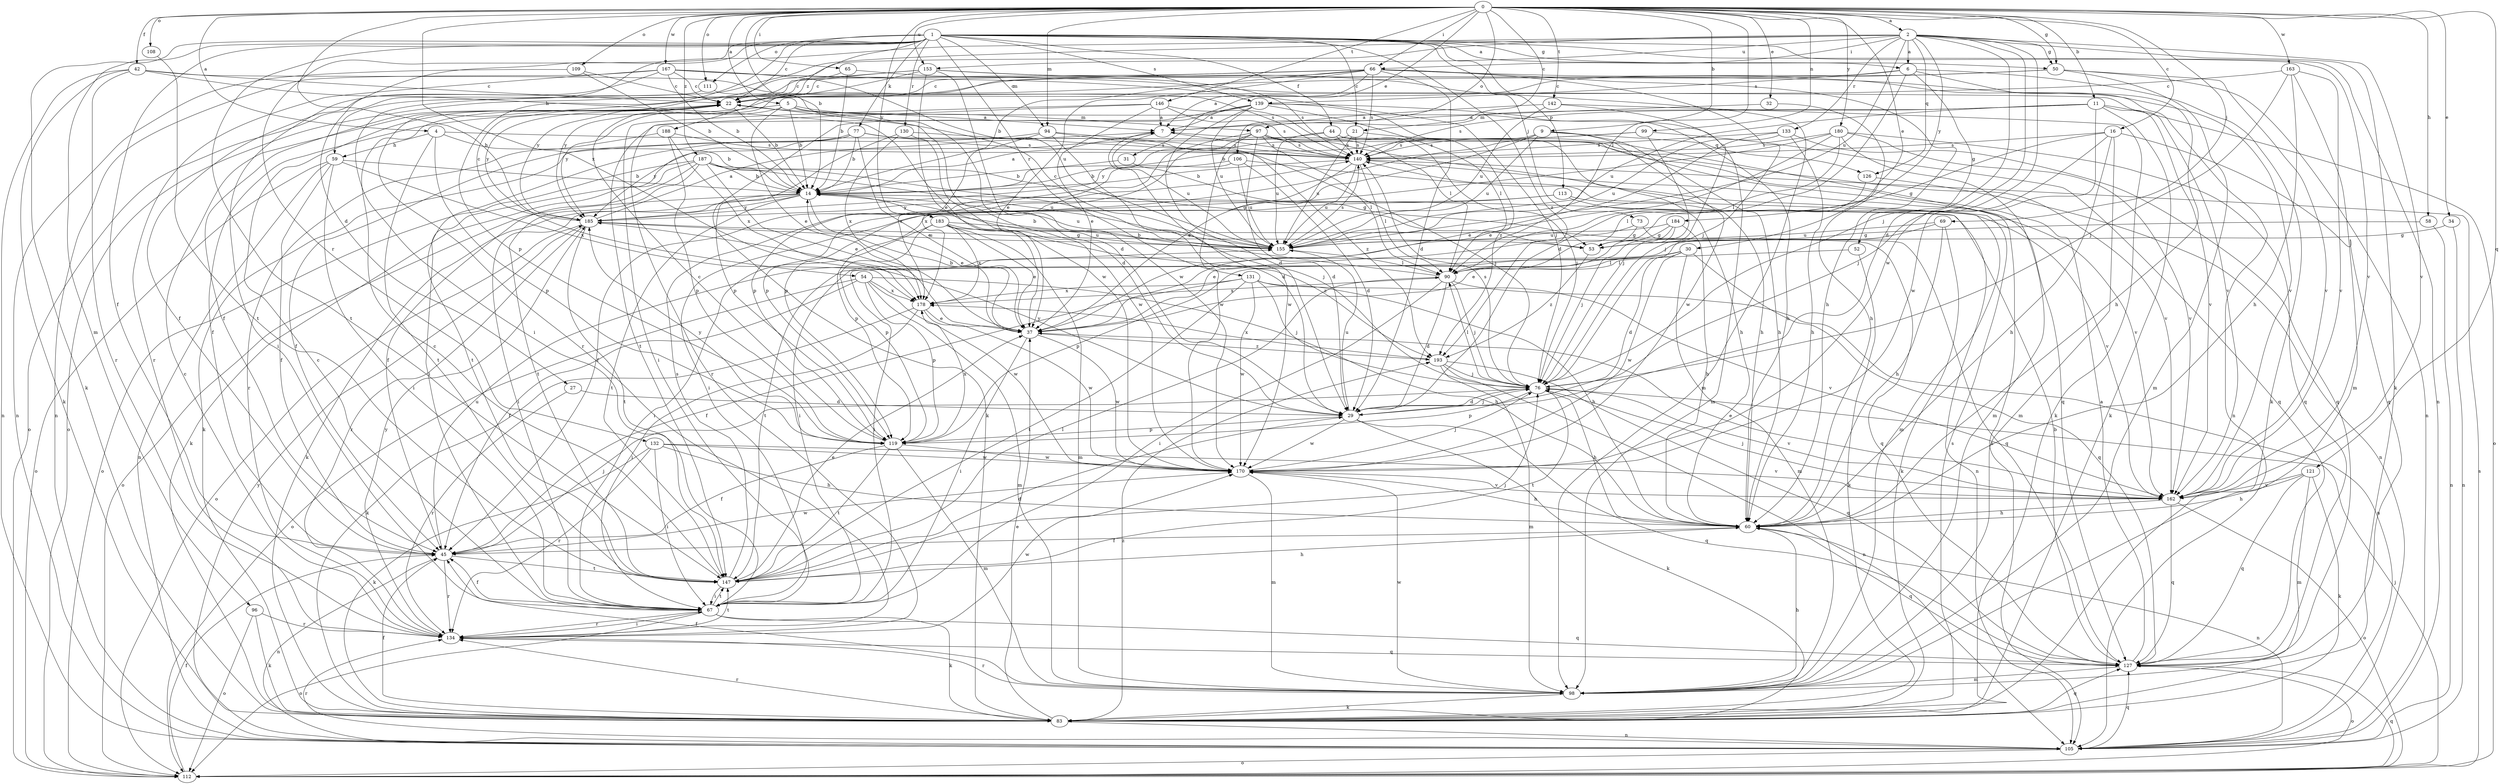 strict digraph  {
0;
1;
2;
4;
5;
6;
7;
9;
11;
14;
16;
21;
22;
27;
29;
30;
31;
32;
34;
37;
42;
44;
45;
50;
52;
53;
54;
58;
59;
60;
65;
66;
67;
69;
73;
76;
77;
83;
90;
94;
96;
97;
98;
99;
105;
106;
108;
109;
111;
112;
113;
119;
121;
126;
127;
130;
131;
132;
133;
134;
139;
140;
142;
146;
147;
153;
155;
162;
163;
167;
170;
178;
180;
183;
184;
185;
187;
188;
193;
0 -> 2  [label=a];
0 -> 4  [label=a];
0 -> 5  [label=a];
0 -> 9  [label=b];
0 -> 11  [label=b];
0 -> 14  [label=b];
0 -> 16  [label=c];
0 -> 21  [label=c];
0 -> 30  [label=e];
0 -> 31  [label=e];
0 -> 32  [label=e];
0 -> 34  [label=e];
0 -> 42  [label=f];
0 -> 50  [label=g];
0 -> 54  [label=h];
0 -> 58  [label=h];
0 -> 65  [label=i];
0 -> 66  [label=i];
0 -> 69  [label=j];
0 -> 90  [label=l];
0 -> 94  [label=m];
0 -> 99  [label=n];
0 -> 106  [label=o];
0 -> 108  [label=o];
0 -> 109  [label=o];
0 -> 111  [label=o];
0 -> 121  [label=q];
0 -> 142  [label=t];
0 -> 146  [label=t];
0 -> 153  [label=u];
0 -> 163  [label=w];
0 -> 167  [label=w];
0 -> 178  [label=x];
0 -> 180  [label=y];
0 -> 183  [label=y];
0 -> 187  [label=z];
1 -> 6  [label=a];
1 -> 21  [label=c];
1 -> 22  [label=c];
1 -> 27  [label=d];
1 -> 44  [label=f];
1 -> 45  [label=f];
1 -> 50  [label=g];
1 -> 73  [label=j];
1 -> 77  [label=k];
1 -> 83  [label=k];
1 -> 94  [label=m];
1 -> 96  [label=m];
1 -> 105  [label=n];
1 -> 111  [label=o];
1 -> 113  [label=p];
1 -> 119  [label=p];
1 -> 130  [label=r];
1 -> 131  [label=r];
1 -> 132  [label=r];
1 -> 139  [label=s];
1 -> 147  [label=t];
1 -> 162  [label=v];
1 -> 188  [label=z];
1 -> 193  [label=z];
2 -> 6  [label=a];
2 -> 29  [label=d];
2 -> 50  [label=g];
2 -> 59  [label=h];
2 -> 66  [label=i];
2 -> 67  [label=i];
2 -> 76  [label=j];
2 -> 83  [label=k];
2 -> 126  [label=q];
2 -> 133  [label=r];
2 -> 134  [label=r];
2 -> 153  [label=u];
2 -> 155  [label=u];
2 -> 162  [label=v];
2 -> 170  [label=w];
2 -> 184  [label=y];
4 -> 14  [label=b];
4 -> 59  [label=h];
4 -> 119  [label=p];
4 -> 147  [label=t];
4 -> 162  [label=v];
5 -> 14  [label=b];
5 -> 29  [label=d];
5 -> 37  [label=e];
5 -> 45  [label=f];
5 -> 60  [label=h];
5 -> 97  [label=m];
5 -> 185  [label=y];
6 -> 22  [label=c];
6 -> 29  [label=d];
6 -> 52  [label=g];
6 -> 60  [label=h];
6 -> 83  [label=k];
6 -> 139  [label=s];
7 -> 140  [label=s];
7 -> 155  [label=u];
7 -> 170  [label=w];
9 -> 37  [label=e];
9 -> 60  [label=h];
9 -> 119  [label=p];
9 -> 126  [label=q];
9 -> 140  [label=s];
9 -> 155  [label=u];
9 -> 170  [label=w];
11 -> 83  [label=k];
11 -> 97  [label=m];
11 -> 112  [label=o];
11 -> 140  [label=s];
11 -> 155  [label=u];
11 -> 162  [label=v];
11 -> 170  [label=w];
14 -> 7  [label=a];
14 -> 37  [label=e];
14 -> 67  [label=i];
14 -> 83  [label=k];
14 -> 112  [label=o];
14 -> 147  [label=t];
14 -> 155  [label=u];
14 -> 185  [label=y];
16 -> 53  [label=g];
16 -> 60  [label=h];
16 -> 76  [label=j];
16 -> 98  [label=m];
16 -> 127  [label=q];
16 -> 140  [label=s];
21 -> 105  [label=n];
21 -> 140  [label=s];
21 -> 155  [label=u];
21 -> 178  [label=x];
22 -> 7  [label=a];
22 -> 14  [label=b];
22 -> 185  [label=y];
27 -> 29  [label=d];
27 -> 134  [label=r];
29 -> 76  [label=j];
29 -> 83  [label=k];
29 -> 119  [label=p];
29 -> 127  [label=q];
29 -> 155  [label=u];
29 -> 170  [label=w];
29 -> 185  [label=y];
30 -> 29  [label=d];
30 -> 67  [label=i];
30 -> 90  [label=l];
30 -> 98  [label=m];
30 -> 119  [label=p];
30 -> 127  [label=q];
30 -> 147  [label=t];
30 -> 170  [label=w];
31 -> 14  [label=b];
31 -> 53  [label=g];
32 -> 7  [label=a];
32 -> 60  [label=h];
34 -> 53  [label=g];
34 -> 105  [label=n];
37 -> 14  [label=b];
37 -> 67  [label=i];
37 -> 170  [label=w];
37 -> 193  [label=z];
42 -> 22  [label=c];
42 -> 83  [label=k];
42 -> 105  [label=n];
42 -> 134  [label=r];
42 -> 140  [label=s];
42 -> 170  [label=w];
44 -> 60  [label=h];
44 -> 67  [label=i];
44 -> 76  [label=j];
44 -> 140  [label=s];
44 -> 155  [label=u];
45 -> 76  [label=j];
45 -> 105  [label=n];
45 -> 134  [label=r];
45 -> 147  [label=t];
45 -> 155  [label=u];
45 -> 170  [label=w];
50 -> 22  [label=c];
50 -> 45  [label=f];
50 -> 98  [label=m];
50 -> 105  [label=n];
50 -> 162  [label=v];
52 -> 83  [label=k];
52 -> 90  [label=l];
53 -> 193  [label=z];
54 -> 45  [label=f];
54 -> 60  [label=h];
54 -> 98  [label=m];
54 -> 112  [label=o];
54 -> 119  [label=p];
54 -> 170  [label=w];
54 -> 178  [label=x];
58 -> 53  [label=g];
58 -> 105  [label=n];
59 -> 14  [label=b];
59 -> 45  [label=f];
59 -> 67  [label=i];
59 -> 105  [label=n];
59 -> 112  [label=o];
59 -> 178  [label=x];
60 -> 45  [label=f];
60 -> 105  [label=n];
60 -> 127  [label=q];
65 -> 14  [label=b];
65 -> 22  [label=c];
65 -> 140  [label=s];
66 -> 7  [label=a];
66 -> 14  [label=b];
66 -> 22  [label=c];
66 -> 29  [label=d];
66 -> 37  [label=e];
66 -> 60  [label=h];
66 -> 76  [label=j];
66 -> 105  [label=n];
66 -> 112  [label=o];
66 -> 140  [label=s];
66 -> 185  [label=y];
67 -> 22  [label=c];
67 -> 45  [label=f];
67 -> 83  [label=k];
67 -> 112  [label=o];
67 -> 127  [label=q];
67 -> 134  [label=r];
67 -> 147  [label=t];
69 -> 60  [label=h];
69 -> 67  [label=i];
69 -> 83  [label=k];
69 -> 155  [label=u];
73 -> 37  [label=e];
73 -> 53  [label=g];
73 -> 127  [label=q];
76 -> 29  [label=d];
76 -> 60  [label=h];
76 -> 90  [label=l];
76 -> 119  [label=p];
76 -> 140  [label=s];
76 -> 147  [label=t];
76 -> 162  [label=v];
77 -> 14  [label=b];
77 -> 37  [label=e];
77 -> 45  [label=f];
77 -> 76  [label=j];
77 -> 140  [label=s];
77 -> 147  [label=t];
77 -> 185  [label=y];
83 -> 37  [label=e];
83 -> 45  [label=f];
83 -> 105  [label=n];
83 -> 127  [label=q];
83 -> 134  [label=r];
83 -> 140  [label=s];
83 -> 193  [label=z];
90 -> 14  [label=b];
90 -> 29  [label=d];
90 -> 67  [label=i];
90 -> 76  [label=j];
90 -> 105  [label=n];
90 -> 178  [label=x];
94 -> 29  [label=d];
94 -> 83  [label=k];
94 -> 119  [label=p];
94 -> 140  [label=s];
94 -> 193  [label=z];
96 -> 83  [label=k];
96 -> 112  [label=o];
96 -> 134  [label=r];
97 -> 29  [label=d];
97 -> 60  [label=h];
97 -> 90  [label=l];
97 -> 119  [label=p];
97 -> 127  [label=q];
97 -> 140  [label=s];
97 -> 170  [label=w];
97 -> 185  [label=y];
98 -> 45  [label=f];
98 -> 60  [label=h];
98 -> 83  [label=k];
98 -> 134  [label=r];
98 -> 170  [label=w];
99 -> 14  [label=b];
99 -> 76  [label=j];
99 -> 127  [label=q];
99 -> 140  [label=s];
105 -> 112  [label=o];
105 -> 127  [label=q];
105 -> 134  [label=r];
105 -> 185  [label=y];
106 -> 14  [label=b];
106 -> 29  [label=d];
106 -> 45  [label=f];
106 -> 98  [label=m];
106 -> 155  [label=u];
108 -> 147  [label=t];
109 -> 14  [label=b];
109 -> 22  [label=c];
109 -> 105  [label=n];
111 -> 29  [label=d];
111 -> 45  [label=f];
112 -> 45  [label=f];
112 -> 76  [label=j];
112 -> 127  [label=q];
112 -> 140  [label=s];
113 -> 105  [label=n];
113 -> 119  [label=p];
113 -> 162  [label=v];
113 -> 185  [label=y];
119 -> 22  [label=c];
119 -> 45  [label=f];
119 -> 98  [label=m];
119 -> 147  [label=t];
119 -> 170  [label=w];
119 -> 178  [label=x];
119 -> 185  [label=y];
121 -> 60  [label=h];
121 -> 83  [label=k];
121 -> 98  [label=m];
121 -> 127  [label=q];
121 -> 162  [label=v];
126 -> 90  [label=l];
126 -> 105  [label=n];
127 -> 7  [label=a];
127 -> 14  [label=b];
127 -> 98  [label=m];
127 -> 112  [label=o];
130 -> 119  [label=p];
130 -> 140  [label=s];
130 -> 170  [label=w];
130 -> 178  [label=x];
131 -> 45  [label=f];
131 -> 60  [label=h];
131 -> 76  [label=j];
131 -> 147  [label=t];
131 -> 162  [label=v];
131 -> 170  [label=w];
131 -> 178  [label=x];
132 -> 60  [label=h];
132 -> 67  [label=i];
132 -> 83  [label=k];
132 -> 134  [label=r];
132 -> 162  [label=v];
132 -> 170  [label=w];
133 -> 37  [label=e];
133 -> 60  [label=h];
133 -> 127  [label=q];
133 -> 140  [label=s];
133 -> 155  [label=u];
134 -> 22  [label=c];
134 -> 67  [label=i];
134 -> 127  [label=q];
134 -> 147  [label=t];
134 -> 170  [label=w];
134 -> 185  [label=y];
139 -> 7  [label=a];
139 -> 29  [label=d];
139 -> 83  [label=k];
139 -> 90  [label=l];
139 -> 98  [label=m];
139 -> 147  [label=t];
139 -> 155  [label=u];
139 -> 193  [label=z];
140 -> 14  [label=b];
140 -> 67  [label=i];
140 -> 90  [label=l];
140 -> 155  [label=u];
140 -> 162  [label=v];
142 -> 7  [label=a];
142 -> 76  [label=j];
142 -> 83  [label=k];
142 -> 155  [label=u];
146 -> 7  [label=a];
146 -> 37  [label=e];
146 -> 67  [label=i];
146 -> 90  [label=l];
146 -> 134  [label=r];
146 -> 140  [label=s];
147 -> 22  [label=c];
147 -> 29  [label=d];
147 -> 37  [label=e];
147 -> 60  [label=h];
147 -> 67  [label=i];
147 -> 76  [label=j];
147 -> 90  [label=l];
147 -> 140  [label=s];
153 -> 22  [label=c];
153 -> 37  [label=e];
153 -> 98  [label=m];
153 -> 112  [label=o];
153 -> 162  [label=v];
153 -> 170  [label=w];
153 -> 185  [label=y];
155 -> 14  [label=b];
155 -> 22  [label=c];
155 -> 90  [label=l];
155 -> 140  [label=s];
162 -> 37  [label=e];
162 -> 60  [label=h];
162 -> 76  [label=j];
162 -> 112  [label=o];
162 -> 127  [label=q];
163 -> 22  [label=c];
163 -> 60  [label=h];
163 -> 76  [label=j];
163 -> 98  [label=m];
163 -> 162  [label=v];
167 -> 14  [label=b];
167 -> 22  [label=c];
167 -> 67  [label=i];
167 -> 76  [label=j];
167 -> 105  [label=n];
167 -> 134  [label=r];
167 -> 155  [label=u];
167 -> 162  [label=v];
170 -> 60  [label=h];
170 -> 76  [label=j];
170 -> 98  [label=m];
170 -> 162  [label=v];
178 -> 37  [label=e];
178 -> 67  [label=i];
178 -> 83  [label=k];
178 -> 170  [label=w];
180 -> 37  [label=e];
180 -> 90  [label=l];
180 -> 98  [label=m];
180 -> 127  [label=q];
180 -> 140  [label=s];
180 -> 162  [label=v];
180 -> 178  [label=x];
183 -> 37  [label=e];
183 -> 67  [label=i];
183 -> 98  [label=m];
183 -> 119  [label=p];
183 -> 127  [label=q];
183 -> 155  [label=u];
183 -> 178  [label=x];
183 -> 193  [label=z];
184 -> 37  [label=e];
184 -> 53  [label=g];
184 -> 60  [label=h];
184 -> 76  [label=j];
184 -> 155  [label=u];
185 -> 7  [label=a];
185 -> 22  [label=c];
185 -> 53  [label=g];
185 -> 112  [label=o];
185 -> 134  [label=r];
185 -> 147  [label=t];
185 -> 155  [label=u];
187 -> 14  [label=b];
187 -> 37  [label=e];
187 -> 45  [label=f];
187 -> 53  [label=g];
187 -> 76  [label=j];
187 -> 83  [label=k];
187 -> 112  [label=o];
187 -> 147  [label=t];
187 -> 155  [label=u];
188 -> 119  [label=p];
188 -> 134  [label=r];
188 -> 140  [label=s];
188 -> 178  [label=x];
193 -> 76  [label=j];
193 -> 98  [label=m];
193 -> 105  [label=n];
193 -> 127  [label=q];
193 -> 178  [label=x];
}
